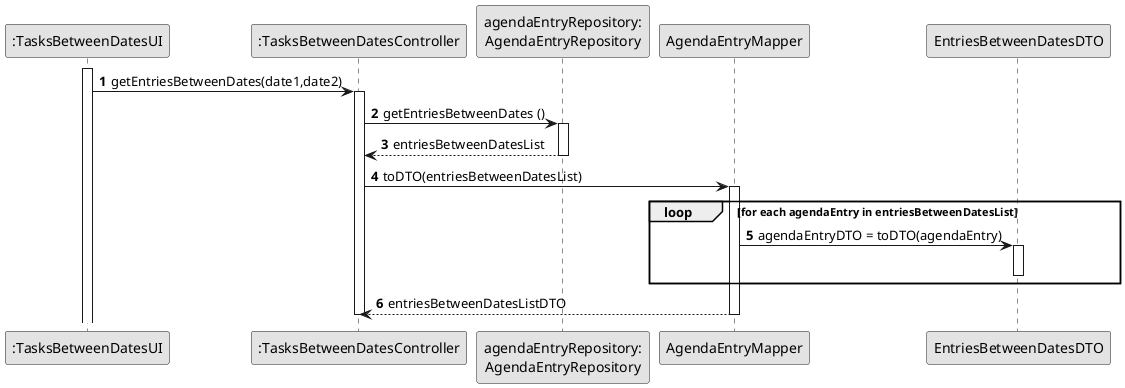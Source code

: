 @startuml
skinparam monochrome true
skinparam packageStyle rectangle
skinparam shadowing false

autonumber

participant ":TasksBetweenDatesUI" as UI
participant ":TasksBetweenDatesController" as CTRL
participant "agendaEntryRepository:\nAgendaEntryRepository" as Repo
participant "AgendaEntryMapper"
participant "EntriesBetweenDatesDTO"

activate UI

UI -> CTRL : getEntriesBetweenDates(date1,date2)
activate CTRL

CTRL -> Repo : getEntriesBetweenDates ()
activate Repo

Repo --> CTRL : entriesBetweenDatesList
deactivate Repo

CTRL -> "AgendaEntryMapper": toDTO(entriesBetweenDatesList)
activate "AgendaEntryMapper"

loop for each agendaEntry in entriesBetweenDatesList
    "AgendaEntryMapper" -> "EntriesBetweenDatesDTO" : agendaEntryDTO = toDTO(agendaEntry)
    activate "EntriesBetweenDatesDTO"
    deactivate "EntriesBetweenDatesDTO"
end

"AgendaEntryMapper" --> CTRL : entriesBetweenDatesListDTO
deactivate "AgendaEntryMapper"

deactivate CTRL
@enduml
